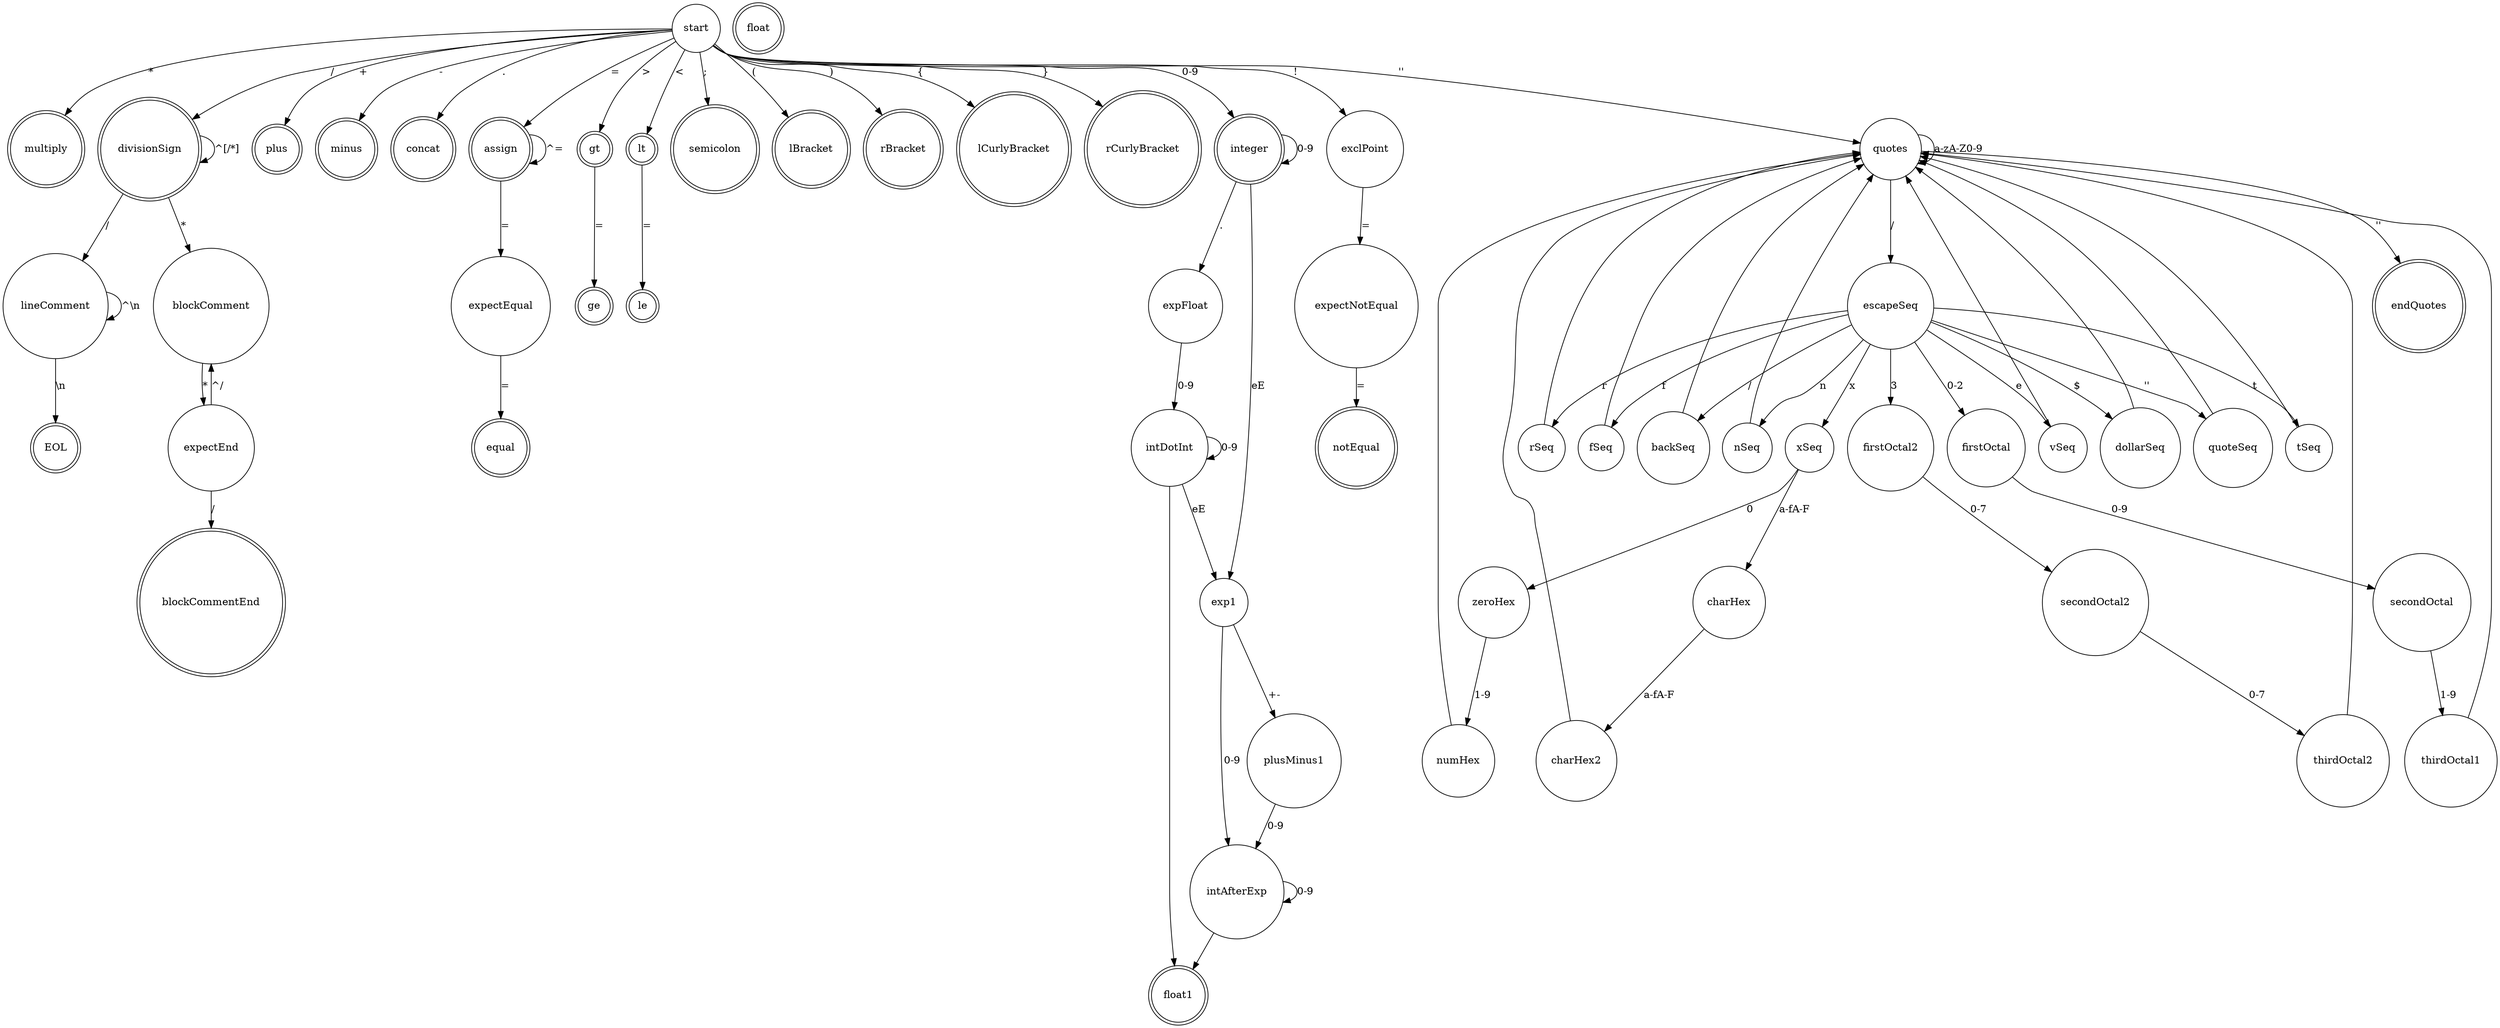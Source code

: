 digraph G {
    node [shape=circle]{
        node [shape=doublecircle]
        multiply, EOL, blockCommentEnd, divisionSign, plus, minus
        concat, assign, equal, gt, ge, lt, le, semicolon
        lBracket,rBracket, lCurlyBracket, rCurlyBracket, notEqual
        integer, float, float1, endQuotes
    }
    start -> multiply [label = "*";];
    start -> divisionSign [label = "/";];
    divisionSign -> divisionSign [label = "^[/*]"]
    divisionSign -> lineComment [label="/"]
    lineComment -> lineComment [label="^\\n"]
    lineComment -> EOL [label="\\n"]
    divisionSign -> blockComment [label="*"]
    blockComment -> expectEnd[label="*"]
    expectEnd -> blockCommentEnd[label="/"]
    expectEnd -> blockComment[label="^/"]
    start -> plus[label="+"]
    start -> minus[label="-"]
    start -> concat[label="."]
    start -> assign[label="="]
    assign -> assign[label="^="]
    assign -> expectEqual[label="="]
    expectEqual -> equal[label="="]
    start -> gt[label=">"]
    gt -> ge[label="="]
    start -> lt[label="<"]
    lt -> le[label="="]
    start -> exclPoint[label="!"]
    exclPoint -> expectNotEqual[label="="]
    expectNotEqual -> notEqual[label="="]
    start -> semicolon[label=";"]
    start -> lBracket[label="("]
    start -> rBracket[label=")"]
    start -> lCurlyBracket[label="{"]
    start -> rCurlyBracket[label="}"]
    start -> integer[label="0-9"]
    integer -> integer[label="0-9"]
    
    integer -> expFloat[label="."]
    expFloat -> intDotInt[label="0-9"]
    intDotInt -> intDotInt[label="0-9"]
    intDotInt -> float1

    integer -> exp1[label="eE"]
    exp1 -> intAfterExp[label="0-9"]
    exp1 -> plusMinus1[label="+-"]
    plusMinus1 -> intAfterExp[label="0-9"]
    intAfterExp -> intAfterExp[label="0-9"]
    intAfterExp -> float1

    intDotInt -> exp1[label="eE"]

    

    //Test
    start -> quotes[label="''"]
    quotes -> quotes[label="a-zA-Z0-9"]
    quotes -> endQuotes[label="''"]
    quotes -> escapeSeq[label="/"] //tady je potreba \
    escapeSeq -> nSeq[label="n"]
    escapeSeq -> rSeq[label="r"]
    escapeSeq -> tSeq[label="t"]
    escapeSeq -> vSeq[label="e"]
    escapeSeq -> fSeq[label="f"]
    escapeSeq -> backSeq[label="/"] // zase \
    escapeSeq -> dollarSeq[label="$"]
    escapeSeq -> quoteSeq[label="''"] //hmmm.....

    escapeSeq -> xSeq[label="x"]
    xSeq -> zeroHex[label="0"]
    xSeq -> charHex[label="a-fA-F"]
    charHex -> charHex2[label="a-fA-F"] //to do
    zeroHex -> numHex[label="1-9"]

    escapeSeq -> firstOctal[label="0-2"]
    escapeSeq -> firstOctal2[label="3"]
    firstOctal -> secondOctal[label="0-9"]
    firstOctal2 -> secondOctal2[label="0-7"]
    secondOctal -> thirdOctal1[label="1-9"]
    secondOctal2 -> thirdOctal2[label="0-7"]

    nSeq -> quotes[label=""]
    rSeq -> quotes[label=""]
    tSeq -> quotes[label=""]
    vSeq -> quotes[label=""]
    fSeq -> quotes[label=""]
    backSeq -> quotes[label=""]
    dollarSeq -> quotes[label=""]
    quoteSeq -> quotes[label=""]
    thirdOctal1 -> quotes[label=""]
    thirdOctal2 -> quotes[label=""]
    charHex2 -> quotes[label=""]
    numHex -> quotes[label=""]
}
